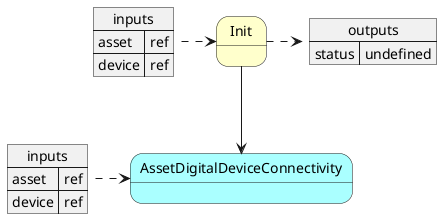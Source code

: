 @startuml

state "Init" as S1 #ffffcc

state "AssetDigitalDeviceConnectivity" as S2 #aaffff
S1 --> S2

json "inputs" as inputs1 {
    "asset" : "ref",
    "device" : "ref"
}

inputs1 -right[dashed]-> S1

json "outputs" as outputs1 {
    "status" : "undefined"
}

S1 -right[dashed]-> outputs1

json "inputs" as inputs2 {
    "asset" : "ref",
    "device" : "ref"
}

inputs2 -right[dashed]-> S2

@enduml
